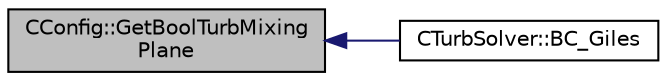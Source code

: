 digraph "CConfig::GetBoolTurbMixingPlane"
{
  edge [fontname="Helvetica",fontsize="10",labelfontname="Helvetica",labelfontsize="10"];
  node [fontname="Helvetica",fontsize="10",shape=record];
  rankdir="LR";
  Node1197 [label="CConfig::GetBoolTurbMixing\lPlane",height=0.2,width=0.4,color="black", fillcolor="grey75", style="filled", fontcolor="black"];
  Node1197 -> Node1198 [dir="back",color="midnightblue",fontsize="10",style="solid",fontname="Helvetica"];
  Node1198 [label="CTurbSolver::BC_Giles",height=0.2,width=0.4,color="black", fillcolor="white", style="filled",URL="$class_c_turb_solver.html#a38c6b619e04b33b19ac586845bdb4c82",tooltip="Impose via the residual the Euler wall boundary condition. "];
}
